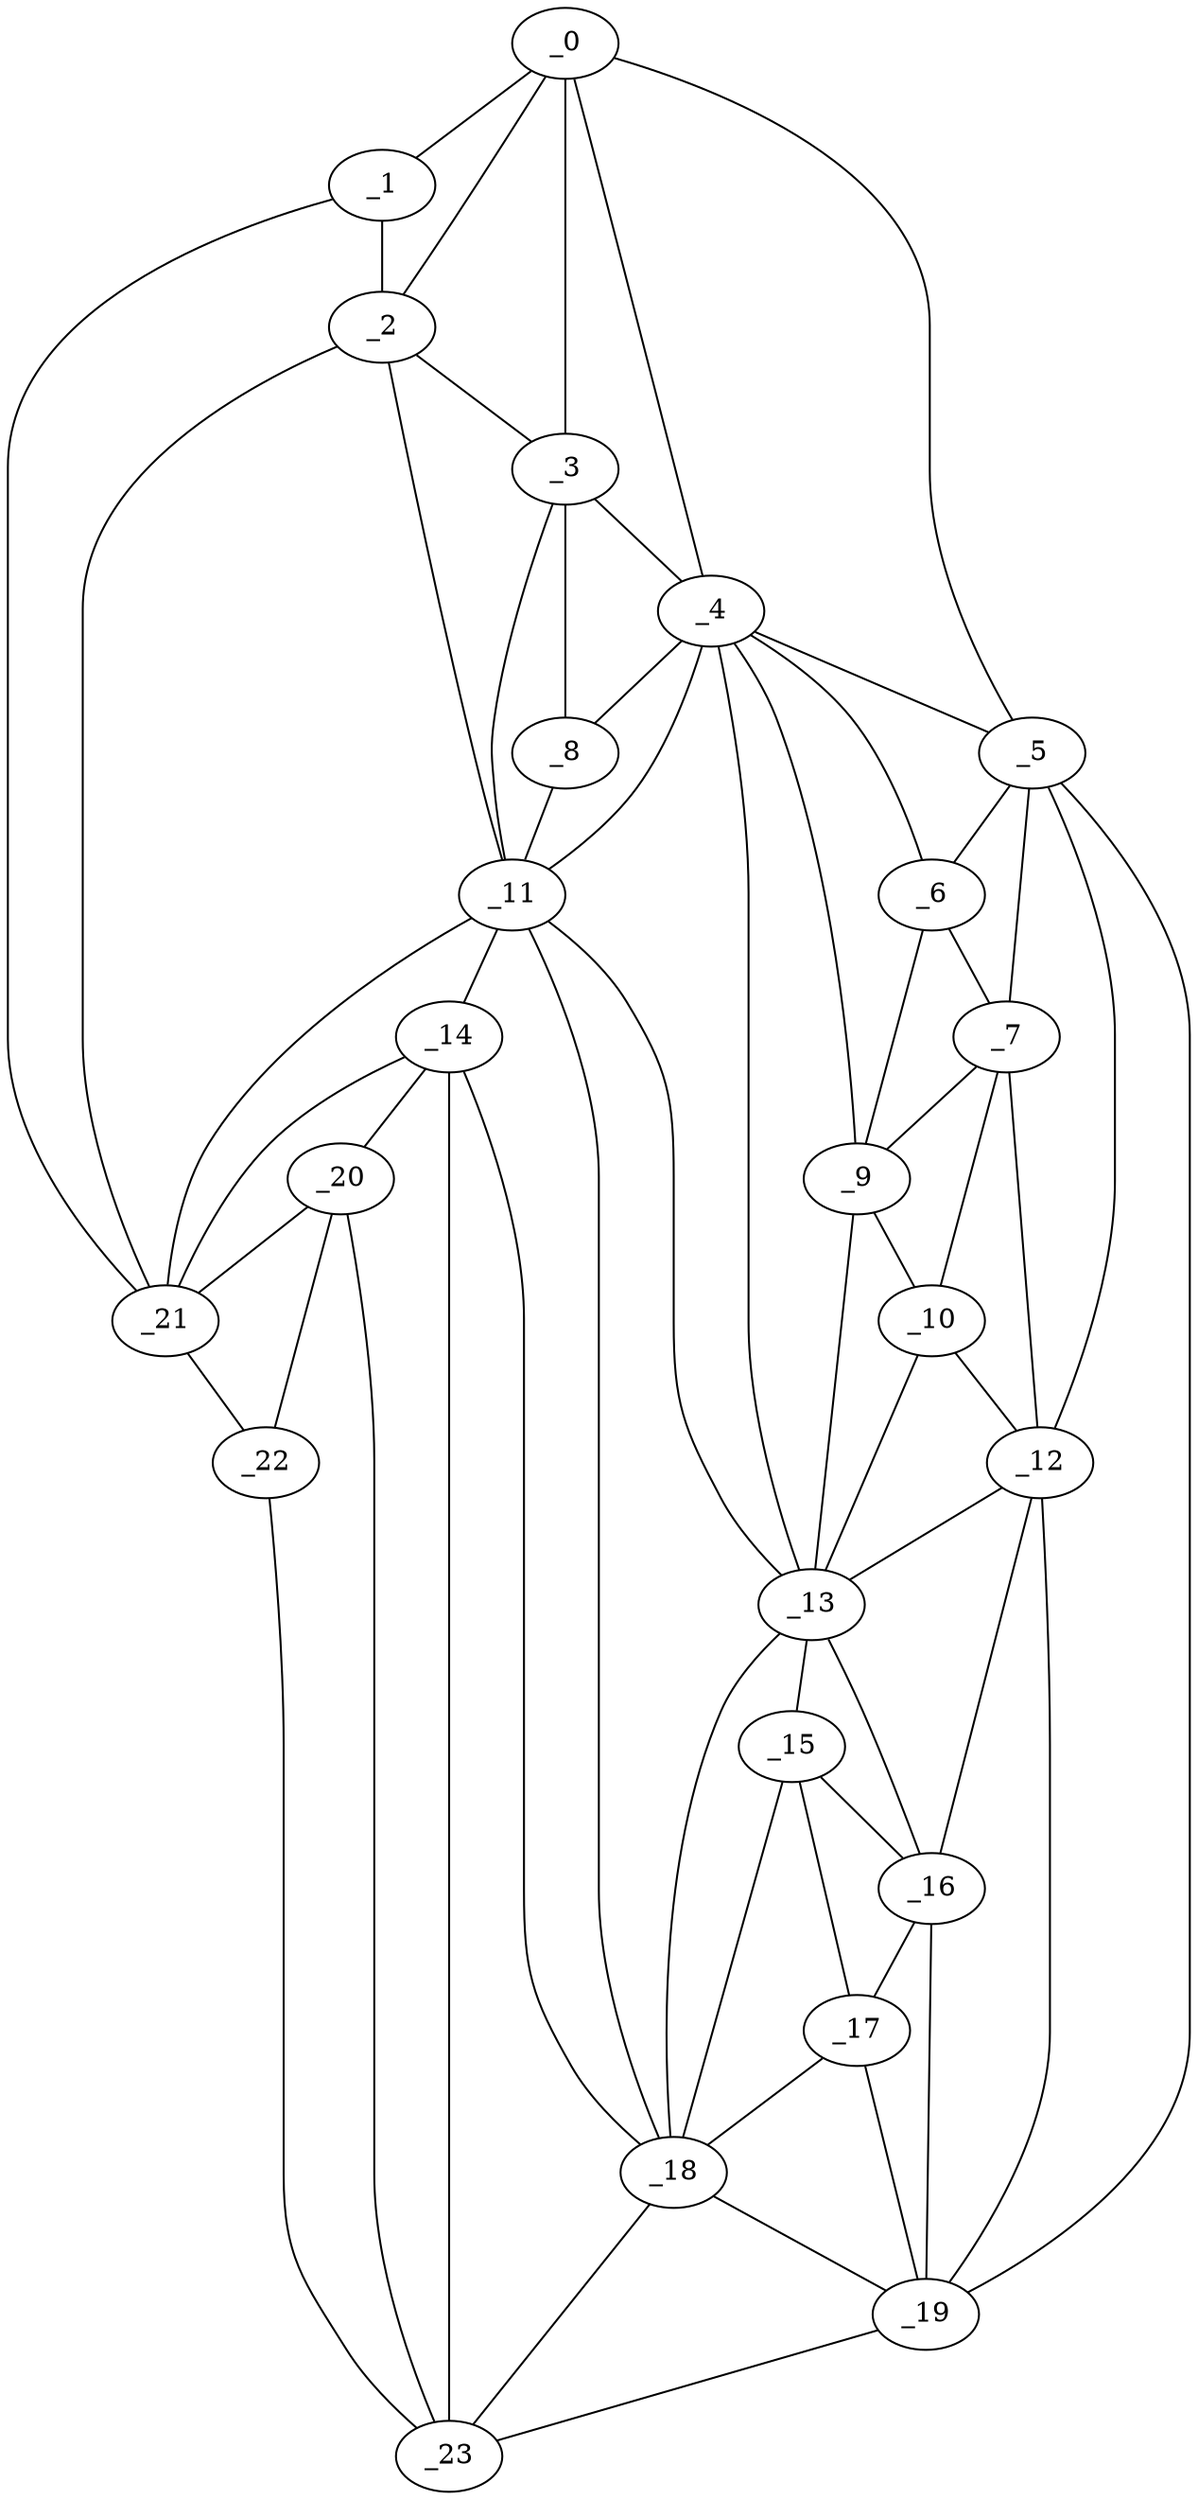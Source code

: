 graph "obj55__345.gxl" {
	_0	 [x=14,
		y=42];
	_1	 [x=15,
		y=13];
	_0 -- _1	 [valence=1];
	_2	 [x=29,
		y=13];
	_0 -- _2	 [valence=2];
	_3	 [x=40,
		y=14];
	_0 -- _3	 [valence=2];
	_4	 [x=40,
		y=73];
	_0 -- _4	 [valence=2];
	_5	 [x=41,
		y=104];
	_0 -- _5	 [valence=1];
	_1 -- _2	 [valence=1];
	_21	 [x=105,
		y=4];
	_1 -- _21	 [valence=1];
	_2 -- _3	 [valence=2];
	_11	 [x=62,
		y=13];
	_2 -- _11	 [valence=2];
	_2 -- _21	 [valence=2];
	_3 -- _4	 [valence=2];
	_8	 [x=52,
		y=14];
	_3 -- _8	 [valence=1];
	_3 -- _11	 [valence=2];
	_4 -- _5	 [valence=1];
	_6	 [x=44,
		y=79];
	_4 -- _6	 [valence=2];
	_4 -- _8	 [valence=2];
	_9	 [x=54,
		y=81];
	_4 -- _9	 [valence=2];
	_4 -- _11	 [valence=2];
	_13	 [x=75,
		y=80];
	_4 -- _13	 [valence=1];
	_5 -- _6	 [valence=2];
	_7	 [x=49,
		y=90];
	_5 -- _7	 [valence=1];
	_12	 [x=67,
		y=84];
	_5 -- _12	 [valence=1];
	_19	 [x=101,
		y=97];
	_5 -- _19	 [valence=1];
	_6 -- _7	 [valence=2];
	_6 -- _9	 [valence=2];
	_7 -- _9	 [valence=2];
	_10	 [x=61,
		y=84];
	_7 -- _10	 [valence=2];
	_7 -- _12	 [valence=2];
	_8 -- _11	 [valence=2];
	_9 -- _10	 [valence=1];
	_9 -- _13	 [valence=2];
	_10 -- _12	 [valence=1];
	_10 -- _13	 [valence=2];
	_11 -- _13	 [valence=1];
	_14	 [x=83,
		y=11];
	_11 -- _14	 [valence=1];
	_18	 [x=101,
		y=67];
	_11 -- _18	 [valence=2];
	_11 -- _21	 [valence=2];
	_12 -- _13	 [valence=2];
	_16	 [x=92,
		y=85];
	_12 -- _16	 [valence=2];
	_12 -- _19	 [valence=2];
	_15	 [x=89,
		y=80];
	_13 -- _15	 [valence=2];
	_13 -- _16	 [valence=2];
	_13 -- _18	 [valence=2];
	_14 -- _18	 [valence=2];
	_20	 [x=102,
		y=13];
	_14 -- _20	 [valence=2];
	_14 -- _21	 [valence=2];
	_23	 [x=114,
		y=42];
	_14 -- _23	 [valence=2];
	_15 -- _16	 [valence=1];
	_17	 [x=99,
		y=82];
	_15 -- _17	 [valence=2];
	_15 -- _18	 [valence=1];
	_16 -- _17	 [valence=2];
	_16 -- _19	 [valence=2];
	_17 -- _18	 [valence=2];
	_17 -- _19	 [valence=2];
	_18 -- _19	 [valence=2];
	_18 -- _23	 [valence=2];
	_19 -- _23	 [valence=1];
	_20 -- _21	 [valence=1];
	_22	 [x=114,
		y=14];
	_20 -- _22	 [valence=2];
	_20 -- _23	 [valence=1];
	_21 -- _22	 [valence=1];
	_22 -- _23	 [valence=1];
}
